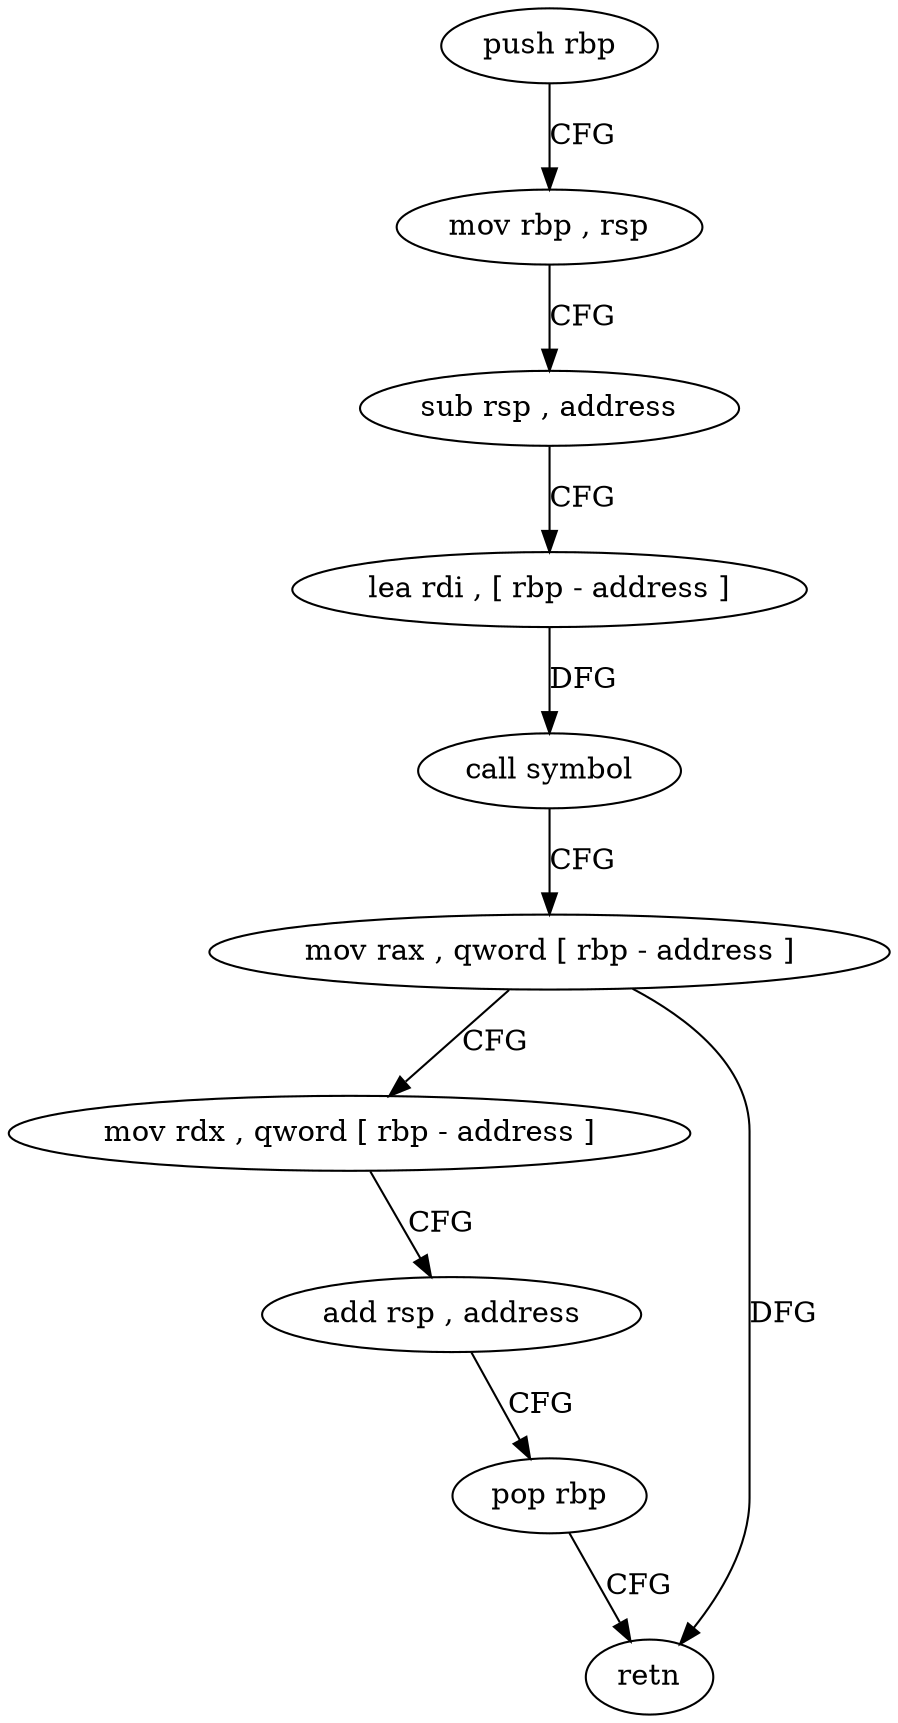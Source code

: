 digraph "func" {
"4320144" [label = "push rbp" ]
"4320145" [label = "mov rbp , rsp" ]
"4320148" [label = "sub rsp , address" ]
"4320152" [label = "lea rdi , [ rbp - address ]" ]
"4320156" [label = "call symbol" ]
"4320161" [label = "mov rax , qword [ rbp - address ]" ]
"4320165" [label = "mov rdx , qword [ rbp - address ]" ]
"4320169" [label = "add rsp , address" ]
"4320173" [label = "pop rbp" ]
"4320174" [label = "retn" ]
"4320144" -> "4320145" [ label = "CFG" ]
"4320145" -> "4320148" [ label = "CFG" ]
"4320148" -> "4320152" [ label = "CFG" ]
"4320152" -> "4320156" [ label = "DFG" ]
"4320156" -> "4320161" [ label = "CFG" ]
"4320161" -> "4320165" [ label = "CFG" ]
"4320161" -> "4320174" [ label = "DFG" ]
"4320165" -> "4320169" [ label = "CFG" ]
"4320169" -> "4320173" [ label = "CFG" ]
"4320173" -> "4320174" [ label = "CFG" ]
}
